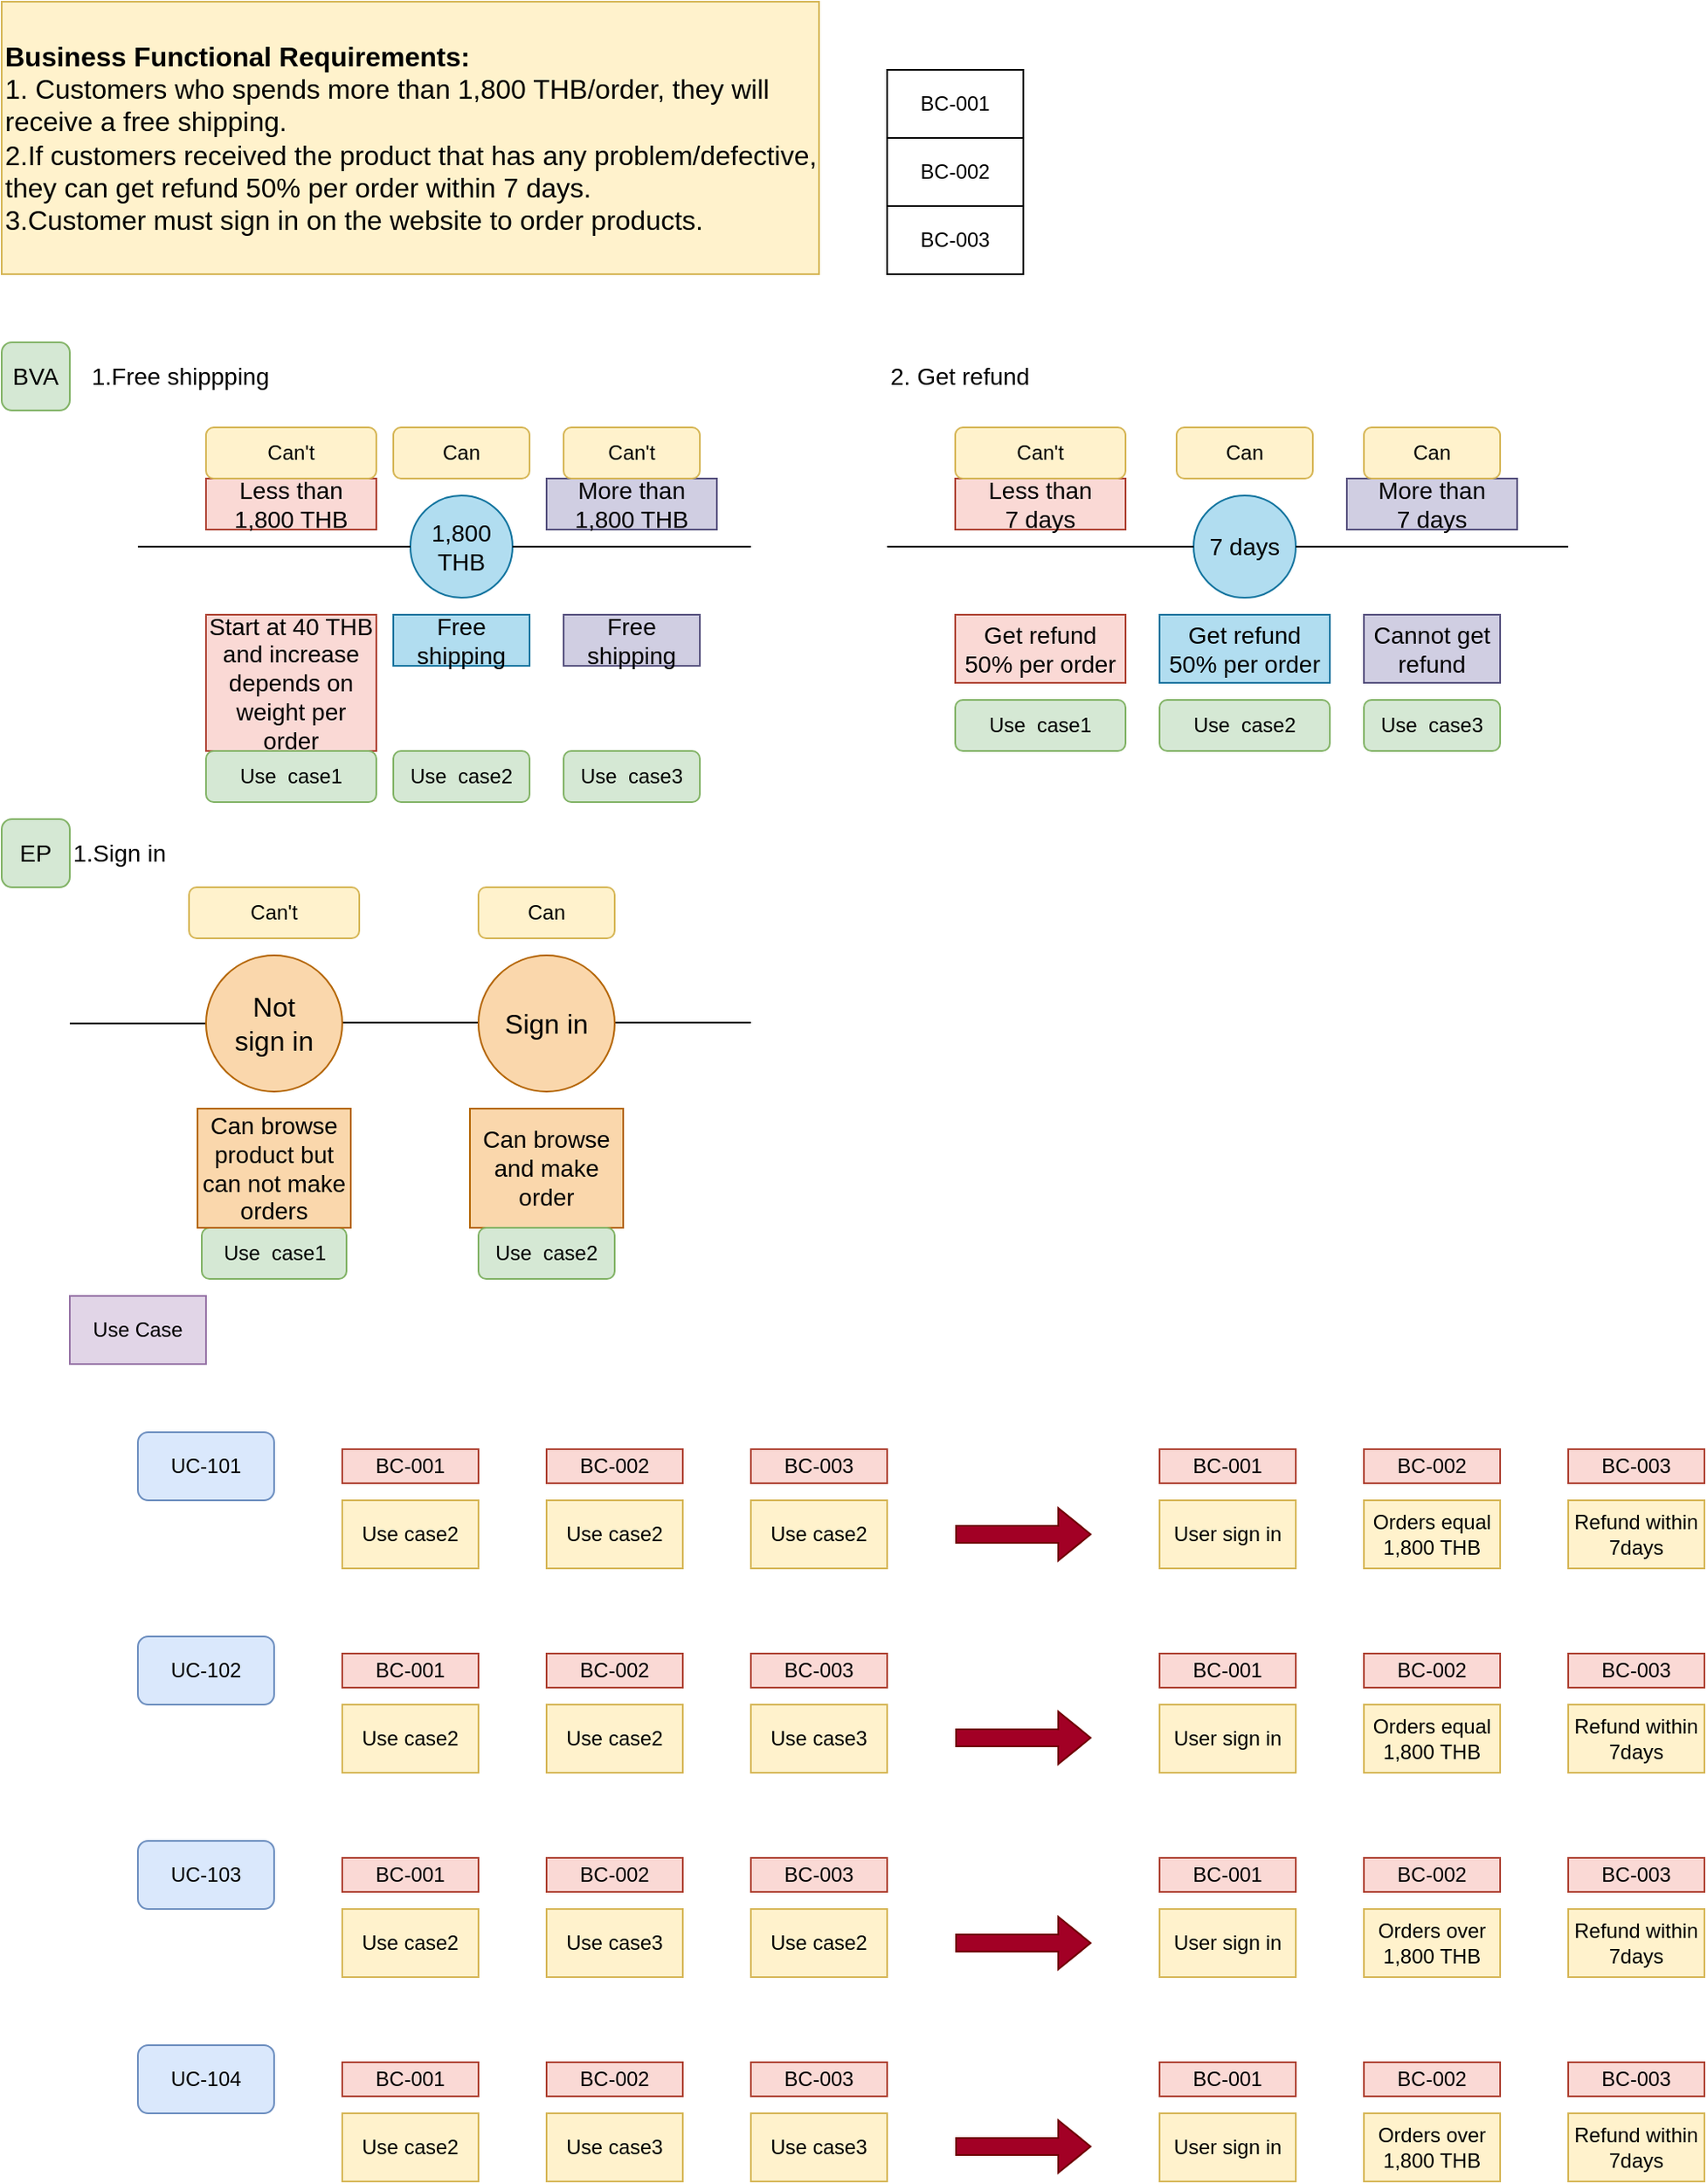 <mxfile version="15.5.9" type="device"><diagram id="x3e_kUicHBp-VAQ0DNS-" name="Page-1"><mxGraphModel dx="868" dy="1582" grid="1" gridSize="10" guides="1" tooltips="1" connect="1" arrows="1" fold="1" page="1" pageScale="1" pageWidth="850" pageHeight="1100" math="0" shadow="0"><root><mxCell id="0"/><mxCell id="1" parent="0"/><mxCell id="cgKWHlXLFPopRMpelnRj-1" value="&lt;font style=&quot;font-size: 16px&quot;&gt;&lt;b&gt;&lt;font style=&quot;font-size: 16px&quot;&gt;Business Functional Requirements:&lt;/font&gt;&lt;/b&gt;&lt;br&gt;1. Customers who spends more than 1,800 THB/order, they will receive a free shipping.&lt;br&gt;2.If customers received the product that has any problem/defective, they can get refund 50% per order within 7 days.&lt;br&gt;3.Customer must sign in on the website to order products.&amp;nbsp;&lt;/font&gt;" style="rounded=0;whiteSpace=wrap;html=1;align=left;fillColor=#fff2cc;strokeColor=#d6b656;" parent="1" vertex="1"><mxGeometry x="40" y="-40" width="480" height="160" as="geometry"/></mxCell><mxCell id="cgKWHlXLFPopRMpelnRj-2" value="BVA" style="rounded=1;whiteSpace=wrap;html=1;fontSize=14;align=center;fillColor=#d5e8d4;strokeColor=#82b366;" parent="1" vertex="1"><mxGeometry x="40" y="160" width="40" height="40" as="geometry"/></mxCell><mxCell id="cgKWHlXLFPopRMpelnRj-4" value="1,800 THB" style="ellipse;whiteSpace=wrap;html=1;aspect=fixed;fontSize=14;align=center;fillColor=#b1ddf0;strokeColor=#10739e;" parent="1" vertex="1"><mxGeometry x="280" y="250" width="60" height="60" as="geometry"/></mxCell><mxCell id="cgKWHlXLFPopRMpelnRj-5" value="" style="endArrow=none;html=1;rounded=0;fontSize=14;entryX=0;entryY=0.5;entryDx=0;entryDy=0;" parent="1" target="cgKWHlXLFPopRMpelnRj-4" edge="1"><mxGeometry width="50" height="50" relative="1" as="geometry"><mxPoint x="120" y="280" as="sourcePoint"/><mxPoint x="450" y="200" as="targetPoint"/></mxGeometry></mxCell><mxCell id="cgKWHlXLFPopRMpelnRj-6" value="" style="endArrow=none;html=1;rounded=0;fontSize=14;exitX=1;exitY=0.5;exitDx=0;exitDy=0;" parent="1" source="cgKWHlXLFPopRMpelnRj-4" edge="1"><mxGeometry width="50" height="50" relative="1" as="geometry"><mxPoint x="400" y="250" as="sourcePoint"/><mxPoint x="480" y="280" as="targetPoint"/></mxGeometry></mxCell><mxCell id="cgKWHlXLFPopRMpelnRj-8" value="1.Free shippping" style="text;html=1;fillColor=none;align=center;verticalAlign=middle;whiteSpace=wrap;rounded=0;fontSize=14;" parent="1" vertex="1"><mxGeometry x="80" y="165" width="130" height="30" as="geometry"/></mxCell><mxCell id="cgKWHlXLFPopRMpelnRj-10" value="Less than 1,800 THB" style="text;html=1;fillColor=#fad9d5;align=center;verticalAlign=middle;whiteSpace=wrap;rounded=0;fontSize=14;strokeColor=#ae4132;" parent="1" vertex="1"><mxGeometry x="160" y="240" width="100" height="30" as="geometry"/></mxCell><mxCell id="cgKWHlXLFPopRMpelnRj-11" value="More than&lt;br&gt;1,800 THB" style="text;html=1;fillColor=#d0cee2;align=center;verticalAlign=middle;whiteSpace=wrap;rounded=0;fontSize=14;strokeColor=#56517e;" parent="1" vertex="1"><mxGeometry x="360" y="240" width="100" height="30" as="geometry"/></mxCell><mxCell id="cgKWHlXLFPopRMpelnRj-12" value="Start at 40 THB and increase depends on weight per order" style="text;html=1;fillColor=#fad9d5;align=center;verticalAlign=middle;whiteSpace=wrap;rounded=0;fontSize=14;strokeColor=#ae4132;" parent="1" vertex="1"><mxGeometry x="160" y="320" width="100" height="80" as="geometry"/></mxCell><mxCell id="cgKWHlXLFPopRMpelnRj-13" value="Free shipping" style="text;html=1;fillColor=#b1ddf0;align=center;verticalAlign=middle;whiteSpace=wrap;rounded=0;fontSize=14;strokeColor=#10739e;" parent="1" vertex="1"><mxGeometry x="270" y="320" width="80" height="30" as="geometry"/></mxCell><mxCell id="cgKWHlXLFPopRMpelnRj-14" value="Free shipping" style="text;html=1;fillColor=#d0cee2;align=center;verticalAlign=middle;whiteSpace=wrap;rounded=0;fontSize=14;strokeColor=#56517e;" parent="1" vertex="1"><mxGeometry x="370" y="320" width="80" height="30" as="geometry"/></mxCell><mxCell id="cgKWHlXLFPopRMpelnRj-15" value="7 days" style="ellipse;whiteSpace=wrap;html=1;aspect=fixed;fontSize=14;align=center;fillColor=#b1ddf0;strokeColor=#10739e;" parent="1" vertex="1"><mxGeometry x="740" y="250" width="60" height="60" as="geometry"/></mxCell><mxCell id="cgKWHlXLFPopRMpelnRj-16" value="" style="endArrow=none;html=1;rounded=0;fontSize=14;entryX=0;entryY=0.5;entryDx=0;entryDy=0;" parent="1" target="cgKWHlXLFPopRMpelnRj-15" edge="1"><mxGeometry width="50" height="50" relative="1" as="geometry"><mxPoint x="560" y="280" as="sourcePoint"/><mxPoint x="890" y="200" as="targetPoint"/></mxGeometry></mxCell><mxCell id="cgKWHlXLFPopRMpelnRj-17" value="" style="endArrow=none;html=1;rounded=0;fontSize=14;exitX=1;exitY=0.5;exitDx=0;exitDy=0;" parent="1" source="cgKWHlXLFPopRMpelnRj-15" edge="1"><mxGeometry width="50" height="50" relative="1" as="geometry"><mxPoint x="840" y="250" as="sourcePoint"/><mxPoint x="960" y="280" as="targetPoint"/></mxGeometry></mxCell><mxCell id="cgKWHlXLFPopRMpelnRj-18" value="Less than &lt;br&gt;7 days" style="text;html=1;fillColor=#fad9d5;align=center;verticalAlign=middle;whiteSpace=wrap;rounded=0;fontSize=14;strokeColor=#ae4132;" parent="1" vertex="1"><mxGeometry x="600" y="240" width="100" height="30" as="geometry"/></mxCell><mxCell id="cgKWHlXLFPopRMpelnRj-19" value="More than&lt;br&gt;7 days" style="text;html=1;fillColor=#d0cee2;align=center;verticalAlign=middle;whiteSpace=wrap;rounded=0;fontSize=14;strokeColor=#56517e;" parent="1" vertex="1"><mxGeometry x="830" y="240" width="100" height="30" as="geometry"/></mxCell><mxCell id="cgKWHlXLFPopRMpelnRj-20" value="Get refund 50% per order" style="text;html=1;fillColor=#fad9d5;align=center;verticalAlign=middle;whiteSpace=wrap;rounded=0;fontSize=14;strokeColor=#ae4132;" parent="1" vertex="1"><mxGeometry x="600" y="320" width="100" height="40" as="geometry"/></mxCell><mxCell id="cgKWHlXLFPopRMpelnRj-22" value="Cannot get refund" style="text;html=1;fillColor=#d0cee2;align=center;verticalAlign=middle;whiteSpace=wrap;rounded=0;fontSize=14;strokeColor=#56517e;" parent="1" vertex="1"><mxGeometry x="840" y="320" width="80" height="40" as="geometry"/></mxCell><mxCell id="cgKWHlXLFPopRMpelnRj-23" value="2. Get refund" style="text;html=1;fillColor=none;align=left;verticalAlign=middle;whiteSpace=wrap;rounded=0;fontSize=14;" parent="1" vertex="1"><mxGeometry x="560" y="165" width="90" height="30" as="geometry"/></mxCell><mxCell id="cgKWHlXLFPopRMpelnRj-24" value="Get refund 50% per order" style="text;html=1;fillColor=#b1ddf0;align=center;verticalAlign=middle;whiteSpace=wrap;rounded=0;fontSize=14;strokeColor=#10739e;" parent="1" vertex="1"><mxGeometry x="720" y="320" width="100" height="40" as="geometry"/></mxCell><mxCell id="cgKWHlXLFPopRMpelnRj-25" value="EP" style="rounded=1;whiteSpace=wrap;html=1;fontSize=14;align=center;fillColor=#d5e8d4;strokeColor=#82b366;" parent="1" vertex="1"><mxGeometry x="40" y="440" width="40" height="40" as="geometry"/></mxCell><mxCell id="cgKWHlXLFPopRMpelnRj-26" value="1.Sign in" style="text;html=1;fillColor=none;align=left;verticalAlign=middle;whiteSpace=wrap;rounded=0;fontSize=14;" parent="1" vertex="1"><mxGeometry x="80" y="445" width="130" height="30" as="geometry"/></mxCell><mxCell id="cgKWHlXLFPopRMpelnRj-37" value="" style="endArrow=none;html=1;rounded=0;fontSize=16;entryX=0;entryY=0.5;entryDx=0;entryDy=0;" parent="1" edge="1"><mxGeometry width="50" height="50" relative="1" as="geometry"><mxPoint x="80" y="560" as="sourcePoint"/><mxPoint x="160" y="560" as="targetPoint"/></mxGeometry></mxCell><mxCell id="cgKWHlXLFPopRMpelnRj-38" value="" style="endArrow=none;html=1;rounded=0;fontSize=16;entryX=0;entryY=0.5;entryDx=0;entryDy=0;" parent="1" edge="1"><mxGeometry width="50" height="50" relative="1" as="geometry"><mxPoint x="240" y="559.5" as="sourcePoint"/><mxPoint x="320" y="559.5" as="targetPoint"/></mxGeometry></mxCell><mxCell id="cgKWHlXLFPopRMpelnRj-39" value="" style="endArrow=none;html=1;rounded=0;fontSize=16;entryX=0;entryY=0.5;entryDx=0;entryDy=0;" parent="1" edge="1"><mxGeometry width="50" height="50" relative="1" as="geometry"><mxPoint x="400" y="559.5" as="sourcePoint"/><mxPoint x="480" y="559.5" as="targetPoint"/></mxGeometry></mxCell><mxCell id="cgKWHlXLFPopRMpelnRj-41" value="Can browse and make order" style="text;html=1;fillColor=#fad7ac;align=center;verticalAlign=middle;whiteSpace=wrap;rounded=0;fontSize=14;strokeColor=#b46504;" parent="1" vertex="1"><mxGeometry x="315" y="610" width="90" height="70" as="geometry"/></mxCell><mxCell id="d7zY9wnb8tNXsdratWX4-1" value="Use Case" style="rounded=0;whiteSpace=wrap;html=1;fillColor=#e1d5e7;strokeColor=#9673a6;" vertex="1" parent="1"><mxGeometry x="80" y="720" width="80" height="40" as="geometry"/></mxCell><mxCell id="d7zY9wnb8tNXsdratWX4-2" value="UC-101" style="rounded=1;whiteSpace=wrap;html=1;fillColor=#dae8fc;strokeColor=#6c8ebf;" vertex="1" parent="1"><mxGeometry x="120" y="800" width="80" height="40" as="geometry"/></mxCell><mxCell id="d7zY9wnb8tNXsdratWX4-3" value="UC-102" style="rounded=1;whiteSpace=wrap;html=1;fillColor=#dae8fc;strokeColor=#6c8ebf;" vertex="1" parent="1"><mxGeometry x="120" y="920" width="80" height="40" as="geometry"/></mxCell><mxCell id="d7zY9wnb8tNXsdratWX4-4" value="UC-103" style="rounded=1;whiteSpace=wrap;html=1;fillColor=#dae8fc;strokeColor=#6c8ebf;" vertex="1" parent="1"><mxGeometry x="120" y="1040" width="80" height="40" as="geometry"/></mxCell><mxCell id="d7zY9wnb8tNXsdratWX4-5" value="BC-001" style="rounded=0;whiteSpace=wrap;html=1;fillColor=#fad9d5;strokeColor=#ae4132;" vertex="1" parent="1"><mxGeometry x="240" y="810" width="80" height="20" as="geometry"/></mxCell><mxCell id="d7zY9wnb8tNXsdratWX4-6" value="BC-001" style="rounded=0;whiteSpace=wrap;html=1;" vertex="1" parent="1"><mxGeometry x="560" width="80" height="40" as="geometry"/></mxCell><mxCell id="d7zY9wnb8tNXsdratWX4-7" value="BC-002" style="rounded=0;whiteSpace=wrap;html=1;" vertex="1" parent="1"><mxGeometry x="560" y="40" width="80" height="40" as="geometry"/></mxCell><mxCell id="d7zY9wnb8tNXsdratWX4-8" value="BC-003" style="rounded=0;whiteSpace=wrap;html=1;" vertex="1" parent="1"><mxGeometry x="560" y="80" width="80" height="40" as="geometry"/></mxCell><mxCell id="d7zY9wnb8tNXsdratWX4-9" value="BC-002" style="rounded=0;whiteSpace=wrap;html=1;fillColor=#fad9d5;strokeColor=#ae4132;" vertex="1" parent="1"><mxGeometry x="360" y="810" width="80" height="20" as="geometry"/></mxCell><mxCell id="d7zY9wnb8tNXsdratWX4-10" value="BC-003" style="rounded=0;whiteSpace=wrap;html=1;fillColor=#fad9d5;strokeColor=#ae4132;" vertex="1" parent="1"><mxGeometry x="480" y="810" width="80" height="20" as="geometry"/></mxCell><mxCell id="d7zY9wnb8tNXsdratWX4-17" value="BC-001" style="rounded=0;whiteSpace=wrap;html=1;fillColor=#fad9d5;strokeColor=#ae4132;" vertex="1" parent="1"><mxGeometry x="240" y="930" width="80" height="20" as="geometry"/></mxCell><mxCell id="d7zY9wnb8tNXsdratWX4-18" value="BC-002" style="rounded=0;whiteSpace=wrap;html=1;fillColor=#fad9d5;strokeColor=#ae4132;" vertex="1" parent="1"><mxGeometry x="360" y="930" width="80" height="20" as="geometry"/></mxCell><mxCell id="d7zY9wnb8tNXsdratWX4-19" value="BC-003" style="rounded=0;whiteSpace=wrap;html=1;fillColor=#fad9d5;strokeColor=#ae4132;" vertex="1" parent="1"><mxGeometry x="480" y="930" width="80" height="20" as="geometry"/></mxCell><mxCell id="d7zY9wnb8tNXsdratWX4-20" value="BC-001" style="rounded=0;whiteSpace=wrap;html=1;fillColor=#fad9d5;strokeColor=#ae4132;" vertex="1" parent="1"><mxGeometry x="240" y="1050" width="80" height="20" as="geometry"/></mxCell><mxCell id="d7zY9wnb8tNXsdratWX4-21" value="BC-002" style="rounded=0;whiteSpace=wrap;html=1;fillColor=#fad9d5;strokeColor=#ae4132;" vertex="1" parent="1"><mxGeometry x="360" y="1050" width="80" height="20" as="geometry"/></mxCell><mxCell id="d7zY9wnb8tNXsdratWX4-22" value="BC-003" style="rounded=0;whiteSpace=wrap;html=1;fillColor=#fad9d5;strokeColor=#ae4132;" vertex="1" parent="1"><mxGeometry x="480" y="1050" width="80" height="20" as="geometry"/></mxCell><mxCell id="d7zY9wnb8tNXsdratWX4-25" value="Use&amp;nbsp; case1" style="rounded=1;whiteSpace=wrap;html=1;fillColor=#d5e8d4;strokeColor=#82b366;" vertex="1" parent="1"><mxGeometry x="160" y="400" width="100" height="30" as="geometry"/></mxCell><mxCell id="d7zY9wnb8tNXsdratWX4-26" value="Use&amp;nbsp; case2" style="rounded=1;whiteSpace=wrap;html=1;fillColor=#d5e8d4;strokeColor=#82b366;" vertex="1" parent="1"><mxGeometry x="270" y="400" width="80" height="30" as="geometry"/></mxCell><mxCell id="d7zY9wnb8tNXsdratWX4-27" value="Use&amp;nbsp; case3" style="rounded=1;whiteSpace=wrap;html=1;fillColor=#d5e8d4;strokeColor=#82b366;" vertex="1" parent="1"><mxGeometry x="370" y="400" width="80" height="30" as="geometry"/></mxCell><mxCell id="d7zY9wnb8tNXsdratWX4-28" value="Use&amp;nbsp; case1" style="rounded=1;whiteSpace=wrap;html=1;fillColor=#d5e8d4;strokeColor=#82b366;" vertex="1" parent="1"><mxGeometry x="600" y="370" width="100" height="30" as="geometry"/></mxCell><mxCell id="d7zY9wnb8tNXsdratWX4-29" value="Use&amp;nbsp; case2" style="rounded=1;whiteSpace=wrap;html=1;fillColor=#d5e8d4;strokeColor=#82b366;" vertex="1" parent="1"><mxGeometry x="720" y="370" width="100" height="30" as="geometry"/></mxCell><mxCell id="d7zY9wnb8tNXsdratWX4-30" value="Use&amp;nbsp; case3" style="rounded=1;whiteSpace=wrap;html=1;fillColor=#d5e8d4;strokeColor=#82b366;" vertex="1" parent="1"><mxGeometry x="840" y="370" width="80" height="30" as="geometry"/></mxCell><mxCell id="d7zY9wnb8tNXsdratWX4-31" value="Use&amp;nbsp; case1" style="rounded=1;whiteSpace=wrap;html=1;fillColor=#d5e8d4;strokeColor=#82b366;" vertex="1" parent="1"><mxGeometry x="157.5" y="680" width="85" height="30" as="geometry"/></mxCell><mxCell id="d7zY9wnb8tNXsdratWX4-32" value="Use&amp;nbsp; case2" style="rounded=1;whiteSpace=wrap;html=1;fillColor=#d5e8d4;strokeColor=#82b366;" vertex="1" parent="1"><mxGeometry x="320" y="680" width="80" height="30" as="geometry"/></mxCell><mxCell id="d7zY9wnb8tNXsdratWX4-34" value="Can't" style="rounded=1;whiteSpace=wrap;html=1;fillColor=#fff2cc;strokeColor=#d6b656;" vertex="1" parent="1"><mxGeometry x="160" y="210" width="100" height="30" as="geometry"/></mxCell><mxCell id="d7zY9wnb8tNXsdratWX4-35" value="Can" style="rounded=1;whiteSpace=wrap;html=1;fillColor=#fff2cc;strokeColor=#d6b656;" vertex="1" parent="1"><mxGeometry x="270" y="210" width="80" height="30" as="geometry"/></mxCell><mxCell id="d7zY9wnb8tNXsdratWX4-36" value="Can't" style="rounded=1;whiteSpace=wrap;html=1;fillColor=#fff2cc;strokeColor=#d6b656;" vertex="1" parent="1"><mxGeometry x="370" y="210" width="80" height="30" as="geometry"/></mxCell><mxCell id="d7zY9wnb8tNXsdratWX4-37" value="Can't" style="rounded=1;whiteSpace=wrap;html=1;fillColor=#fff2cc;strokeColor=#d6b656;" vertex="1" parent="1"><mxGeometry x="600" y="210" width="100" height="30" as="geometry"/></mxCell><mxCell id="d7zY9wnb8tNXsdratWX4-38" value="Can" style="rounded=1;whiteSpace=wrap;html=1;fillColor=#fff2cc;strokeColor=#d6b656;" vertex="1" parent="1"><mxGeometry x="730" y="210" width="80" height="30" as="geometry"/></mxCell><mxCell id="d7zY9wnb8tNXsdratWX4-39" value="Can" style="rounded=1;whiteSpace=wrap;html=1;fillColor=#fff2cc;strokeColor=#d6b656;" vertex="1" parent="1"><mxGeometry x="840" y="210" width="80" height="30" as="geometry"/></mxCell><mxCell id="d7zY9wnb8tNXsdratWX4-40" value="Can't" style="rounded=1;whiteSpace=wrap;html=1;fillColor=#fff2cc;strokeColor=#d6b656;" vertex="1" parent="1"><mxGeometry x="150" y="480" width="100" height="30" as="geometry"/></mxCell><mxCell id="d7zY9wnb8tNXsdratWX4-41" value="Can" style="rounded=1;whiteSpace=wrap;html=1;fillColor=#fff2cc;strokeColor=#d6b656;" vertex="1" parent="1"><mxGeometry x="320" y="480" width="80" height="30" as="geometry"/></mxCell><mxCell id="d7zY9wnb8tNXsdratWX4-43" value="Sign in" style="ellipse;whiteSpace=wrap;html=1;aspect=fixed;fontSize=16;align=center;fillColor=#fad7ac;strokeColor=#b46504;" vertex="1" parent="1"><mxGeometry x="320" y="520" width="80" height="80" as="geometry"/></mxCell><mxCell id="d7zY9wnb8tNXsdratWX4-44" value="Not &lt;br&gt;sign in" style="ellipse;whiteSpace=wrap;html=1;aspect=fixed;fontSize=16;align=center;fillColor=#fad7ac;strokeColor=#b46504;" vertex="1" parent="1"><mxGeometry x="160" y="520" width="80" height="80" as="geometry"/></mxCell><mxCell id="d7zY9wnb8tNXsdratWX4-45" value="Can browse product but can not make orders" style="text;html=1;fillColor=#fad7ac;align=center;verticalAlign=middle;whiteSpace=wrap;rounded=0;fontSize=14;strokeColor=#b46504;" vertex="1" parent="1"><mxGeometry x="155" y="610" width="90" height="70" as="geometry"/></mxCell><mxCell id="d7zY9wnb8tNXsdratWX4-46" value="Use case2" style="rounded=0;whiteSpace=wrap;html=1;fillColor=#fff2cc;strokeColor=#d6b656;" vertex="1" parent="1"><mxGeometry x="240" y="840" width="80" height="40" as="geometry"/></mxCell><mxCell id="d7zY9wnb8tNXsdratWX4-47" value="Use case2" style="rounded=0;whiteSpace=wrap;html=1;fillColor=#fff2cc;strokeColor=#d6b656;" vertex="1" parent="1"><mxGeometry x="360" y="840" width="80" height="40" as="geometry"/></mxCell><mxCell id="d7zY9wnb8tNXsdratWX4-48" value="Use case2" style="rounded=0;whiteSpace=wrap;html=1;fillColor=#fff2cc;strokeColor=#d6b656;" vertex="1" parent="1"><mxGeometry x="480" y="840" width="80" height="40" as="geometry"/></mxCell><mxCell id="d7zY9wnb8tNXsdratWX4-49" value="Use case2" style="rounded=0;whiteSpace=wrap;html=1;fillColor=#fff2cc;strokeColor=#d6b656;" vertex="1" parent="1"><mxGeometry x="240" y="960" width="80" height="40" as="geometry"/></mxCell><mxCell id="d7zY9wnb8tNXsdratWX4-50" value="Use case2" style="rounded=0;whiteSpace=wrap;html=1;fillColor=#fff2cc;strokeColor=#d6b656;" vertex="1" parent="1"><mxGeometry x="360" y="960" width="80" height="40" as="geometry"/></mxCell><mxCell id="d7zY9wnb8tNXsdratWX4-51" value="Use case3" style="rounded=0;whiteSpace=wrap;html=1;fillColor=#fff2cc;strokeColor=#d6b656;" vertex="1" parent="1"><mxGeometry x="480" y="960" width="80" height="40" as="geometry"/></mxCell><mxCell id="d7zY9wnb8tNXsdratWX4-52" value="Use case2" style="rounded=0;whiteSpace=wrap;html=1;fillColor=#fff2cc;strokeColor=#d6b656;" vertex="1" parent="1"><mxGeometry x="240" y="1080" width="80" height="40" as="geometry"/></mxCell><mxCell id="d7zY9wnb8tNXsdratWX4-53" value="Use case3" style="rounded=0;whiteSpace=wrap;html=1;fillColor=#fff2cc;strokeColor=#d6b656;" vertex="1" parent="1"><mxGeometry x="360" y="1080" width="80" height="40" as="geometry"/></mxCell><mxCell id="d7zY9wnb8tNXsdratWX4-54" value="Use case2" style="rounded=0;whiteSpace=wrap;html=1;fillColor=#fff2cc;strokeColor=#d6b656;" vertex="1" parent="1"><mxGeometry x="480" y="1080" width="80" height="40" as="geometry"/></mxCell><mxCell id="d7zY9wnb8tNXsdratWX4-55" value="UC-104" style="rounded=1;whiteSpace=wrap;html=1;fillColor=#dae8fc;strokeColor=#6c8ebf;" vertex="1" parent="1"><mxGeometry x="120" y="1160" width="80" height="40" as="geometry"/></mxCell><mxCell id="d7zY9wnb8tNXsdratWX4-56" value="BC-001" style="rounded=0;whiteSpace=wrap;html=1;fillColor=#fad9d5;strokeColor=#ae4132;" vertex="1" parent="1"><mxGeometry x="240" y="1170" width="80" height="20" as="geometry"/></mxCell><mxCell id="d7zY9wnb8tNXsdratWX4-57" value="BC-002" style="rounded=0;whiteSpace=wrap;html=1;fillColor=#fad9d5;strokeColor=#ae4132;" vertex="1" parent="1"><mxGeometry x="360" y="1170" width="80" height="20" as="geometry"/></mxCell><mxCell id="d7zY9wnb8tNXsdratWX4-58" value="BC-003" style="rounded=0;whiteSpace=wrap;html=1;fillColor=#fad9d5;strokeColor=#ae4132;" vertex="1" parent="1"><mxGeometry x="480" y="1170" width="80" height="20" as="geometry"/></mxCell><mxCell id="d7zY9wnb8tNXsdratWX4-59" value="Use case2" style="rounded=0;whiteSpace=wrap;html=1;fillColor=#fff2cc;strokeColor=#d6b656;" vertex="1" parent="1"><mxGeometry x="240" y="1200" width="80" height="40" as="geometry"/></mxCell><mxCell id="d7zY9wnb8tNXsdratWX4-60" value="Use case3" style="rounded=0;whiteSpace=wrap;html=1;fillColor=#fff2cc;strokeColor=#d6b656;" vertex="1" parent="1"><mxGeometry x="360" y="1200" width="80" height="40" as="geometry"/></mxCell><mxCell id="d7zY9wnb8tNXsdratWX4-61" value="Use case3" style="rounded=0;whiteSpace=wrap;html=1;fillColor=#fff2cc;strokeColor=#d6b656;" vertex="1" parent="1"><mxGeometry x="480" y="1200" width="80" height="40" as="geometry"/></mxCell><mxCell id="d7zY9wnb8tNXsdratWX4-62" value="" style="shape=flexArrow;endArrow=classic;html=1;rounded=0;fillColor=#a20025;strokeColor=#6F0000;" edge="1" parent="1"><mxGeometry width="50" height="50" relative="1" as="geometry"><mxPoint x="600" y="860" as="sourcePoint"/><mxPoint x="680" y="860" as="targetPoint"/></mxGeometry></mxCell><mxCell id="d7zY9wnb8tNXsdratWX4-63" value="" style="shape=flexArrow;endArrow=classic;html=1;rounded=0;fillColor=#a20025;strokeColor=#6F0000;" edge="1" parent="1"><mxGeometry width="50" height="50" relative="1" as="geometry"><mxPoint x="600" y="979.5" as="sourcePoint"/><mxPoint x="680" y="979.5" as="targetPoint"/></mxGeometry></mxCell><mxCell id="d7zY9wnb8tNXsdratWX4-64" value="" style="shape=flexArrow;endArrow=classic;html=1;rounded=0;fillColor=#a20025;strokeColor=#6F0000;" edge="1" parent="1"><mxGeometry width="50" height="50" relative="1" as="geometry"><mxPoint x="600" y="1100" as="sourcePoint"/><mxPoint x="680" y="1100" as="targetPoint"/></mxGeometry></mxCell><mxCell id="d7zY9wnb8tNXsdratWX4-65" value="" style="shape=flexArrow;endArrow=classic;html=1;rounded=0;fillColor=#a20025;strokeColor=#6F0000;" edge="1" parent="1"><mxGeometry width="50" height="50" relative="1" as="geometry"><mxPoint x="600" y="1219.5" as="sourcePoint"/><mxPoint x="680" y="1219.5" as="targetPoint"/></mxGeometry></mxCell><mxCell id="d7zY9wnb8tNXsdratWX4-66" value="BC-001" style="rounded=0;whiteSpace=wrap;html=1;fillColor=#fad9d5;strokeColor=#ae4132;" vertex="1" parent="1"><mxGeometry x="720" y="810" width="80" height="20" as="geometry"/></mxCell><mxCell id="d7zY9wnb8tNXsdratWX4-67" value="BC-002" style="rounded=0;whiteSpace=wrap;html=1;fillColor=#fad9d5;strokeColor=#ae4132;" vertex="1" parent="1"><mxGeometry x="840" y="810" width="80" height="20" as="geometry"/></mxCell><mxCell id="d7zY9wnb8tNXsdratWX4-68" value="BC-003" style="rounded=0;whiteSpace=wrap;html=1;fillColor=#fad9d5;strokeColor=#ae4132;" vertex="1" parent="1"><mxGeometry x="960" y="810" width="80" height="20" as="geometry"/></mxCell><mxCell id="d7zY9wnb8tNXsdratWX4-69" value="BC-001" style="rounded=0;whiteSpace=wrap;html=1;fillColor=#fad9d5;strokeColor=#ae4132;" vertex="1" parent="1"><mxGeometry x="720" y="930" width="80" height="20" as="geometry"/></mxCell><mxCell id="d7zY9wnb8tNXsdratWX4-70" value="BC-002" style="rounded=0;whiteSpace=wrap;html=1;fillColor=#fad9d5;strokeColor=#ae4132;" vertex="1" parent="1"><mxGeometry x="840" y="930" width="80" height="20" as="geometry"/></mxCell><mxCell id="d7zY9wnb8tNXsdratWX4-71" value="BC-003" style="rounded=0;whiteSpace=wrap;html=1;fillColor=#fad9d5;strokeColor=#ae4132;" vertex="1" parent="1"><mxGeometry x="960" y="930" width="80" height="20" as="geometry"/></mxCell><mxCell id="d7zY9wnb8tNXsdratWX4-72" value="BC-001" style="rounded=0;whiteSpace=wrap;html=1;fillColor=#fad9d5;strokeColor=#ae4132;" vertex="1" parent="1"><mxGeometry x="720" y="1050" width="80" height="20" as="geometry"/></mxCell><mxCell id="d7zY9wnb8tNXsdratWX4-73" value="BC-002" style="rounded=0;whiteSpace=wrap;html=1;fillColor=#fad9d5;strokeColor=#ae4132;" vertex="1" parent="1"><mxGeometry x="840" y="1050" width="80" height="20" as="geometry"/></mxCell><mxCell id="d7zY9wnb8tNXsdratWX4-74" value="BC-003" style="rounded=0;whiteSpace=wrap;html=1;fillColor=#fad9d5;strokeColor=#ae4132;" vertex="1" parent="1"><mxGeometry x="960" y="1050" width="80" height="20" as="geometry"/></mxCell><mxCell id="d7zY9wnb8tNXsdratWX4-75" value="User sign in" style="rounded=0;whiteSpace=wrap;html=1;fillColor=#fff2cc;strokeColor=#d6b656;" vertex="1" parent="1"><mxGeometry x="720" y="840" width="80" height="40" as="geometry"/></mxCell><mxCell id="d7zY9wnb8tNXsdratWX4-76" value="Orders equal 1,800 THB" style="rounded=0;whiteSpace=wrap;html=1;fillColor=#fff2cc;strokeColor=#d6b656;" vertex="1" parent="1"><mxGeometry x="840" y="840" width="80" height="40" as="geometry"/></mxCell><mxCell id="d7zY9wnb8tNXsdratWX4-77" value="Refund within 7days" style="rounded=0;whiteSpace=wrap;html=1;fillColor=#fff2cc;strokeColor=#d6b656;" vertex="1" parent="1"><mxGeometry x="960" y="840" width="80" height="40" as="geometry"/></mxCell><mxCell id="d7zY9wnb8tNXsdratWX4-78" value="User sign in" style="rounded=0;whiteSpace=wrap;html=1;fillColor=#fff2cc;strokeColor=#d6b656;" vertex="1" parent="1"><mxGeometry x="720" y="960" width="80" height="40" as="geometry"/></mxCell><mxCell id="d7zY9wnb8tNXsdratWX4-79" value="Orders equal 1,800 THB" style="rounded=0;whiteSpace=wrap;html=1;fillColor=#fff2cc;strokeColor=#d6b656;" vertex="1" parent="1"><mxGeometry x="840" y="960" width="80" height="40" as="geometry"/></mxCell><mxCell id="d7zY9wnb8tNXsdratWX4-80" value="Refund within 7days" style="rounded=0;whiteSpace=wrap;html=1;fillColor=#fff2cc;strokeColor=#d6b656;" vertex="1" parent="1"><mxGeometry x="960" y="960" width="80" height="40" as="geometry"/></mxCell><mxCell id="d7zY9wnb8tNXsdratWX4-81" value="User sign in" style="rounded=0;whiteSpace=wrap;html=1;fillColor=#fff2cc;strokeColor=#d6b656;" vertex="1" parent="1"><mxGeometry x="720" y="1080" width="80" height="40" as="geometry"/></mxCell><mxCell id="d7zY9wnb8tNXsdratWX4-82" value="Orders over 1,800 THB" style="rounded=0;whiteSpace=wrap;html=1;fillColor=#fff2cc;strokeColor=#d6b656;" vertex="1" parent="1"><mxGeometry x="840" y="1080" width="80" height="40" as="geometry"/></mxCell><mxCell id="d7zY9wnb8tNXsdratWX4-83" value="Refund within 7days" style="rounded=0;whiteSpace=wrap;html=1;fillColor=#fff2cc;strokeColor=#d6b656;" vertex="1" parent="1"><mxGeometry x="960" y="1080" width="80" height="40" as="geometry"/></mxCell><mxCell id="d7zY9wnb8tNXsdratWX4-84" value="BC-001" style="rounded=0;whiteSpace=wrap;html=1;fillColor=#fad9d5;strokeColor=#ae4132;" vertex="1" parent="1"><mxGeometry x="720" y="1170" width="80" height="20" as="geometry"/></mxCell><mxCell id="d7zY9wnb8tNXsdratWX4-85" value="BC-002" style="rounded=0;whiteSpace=wrap;html=1;fillColor=#fad9d5;strokeColor=#ae4132;" vertex="1" parent="1"><mxGeometry x="840" y="1170" width="80" height="20" as="geometry"/></mxCell><mxCell id="d7zY9wnb8tNXsdratWX4-86" value="BC-003" style="rounded=0;whiteSpace=wrap;html=1;fillColor=#fad9d5;strokeColor=#ae4132;" vertex="1" parent="1"><mxGeometry x="960" y="1170" width="80" height="20" as="geometry"/></mxCell><mxCell id="d7zY9wnb8tNXsdratWX4-87" value="User sign in" style="rounded=0;whiteSpace=wrap;html=1;fillColor=#fff2cc;strokeColor=#d6b656;" vertex="1" parent="1"><mxGeometry x="720" y="1200" width="80" height="40" as="geometry"/></mxCell><mxCell id="d7zY9wnb8tNXsdratWX4-88" value="Orders over 1,800 THB" style="rounded=0;whiteSpace=wrap;html=1;fillColor=#fff2cc;strokeColor=#d6b656;" vertex="1" parent="1"><mxGeometry x="840" y="1200" width="80" height="40" as="geometry"/></mxCell><mxCell id="d7zY9wnb8tNXsdratWX4-89" value="Refund within 7days" style="rounded=0;whiteSpace=wrap;html=1;fillColor=#fff2cc;strokeColor=#d6b656;" vertex="1" parent="1"><mxGeometry x="960" y="1200" width="80" height="40" as="geometry"/></mxCell></root></mxGraphModel></diagram></mxfile>